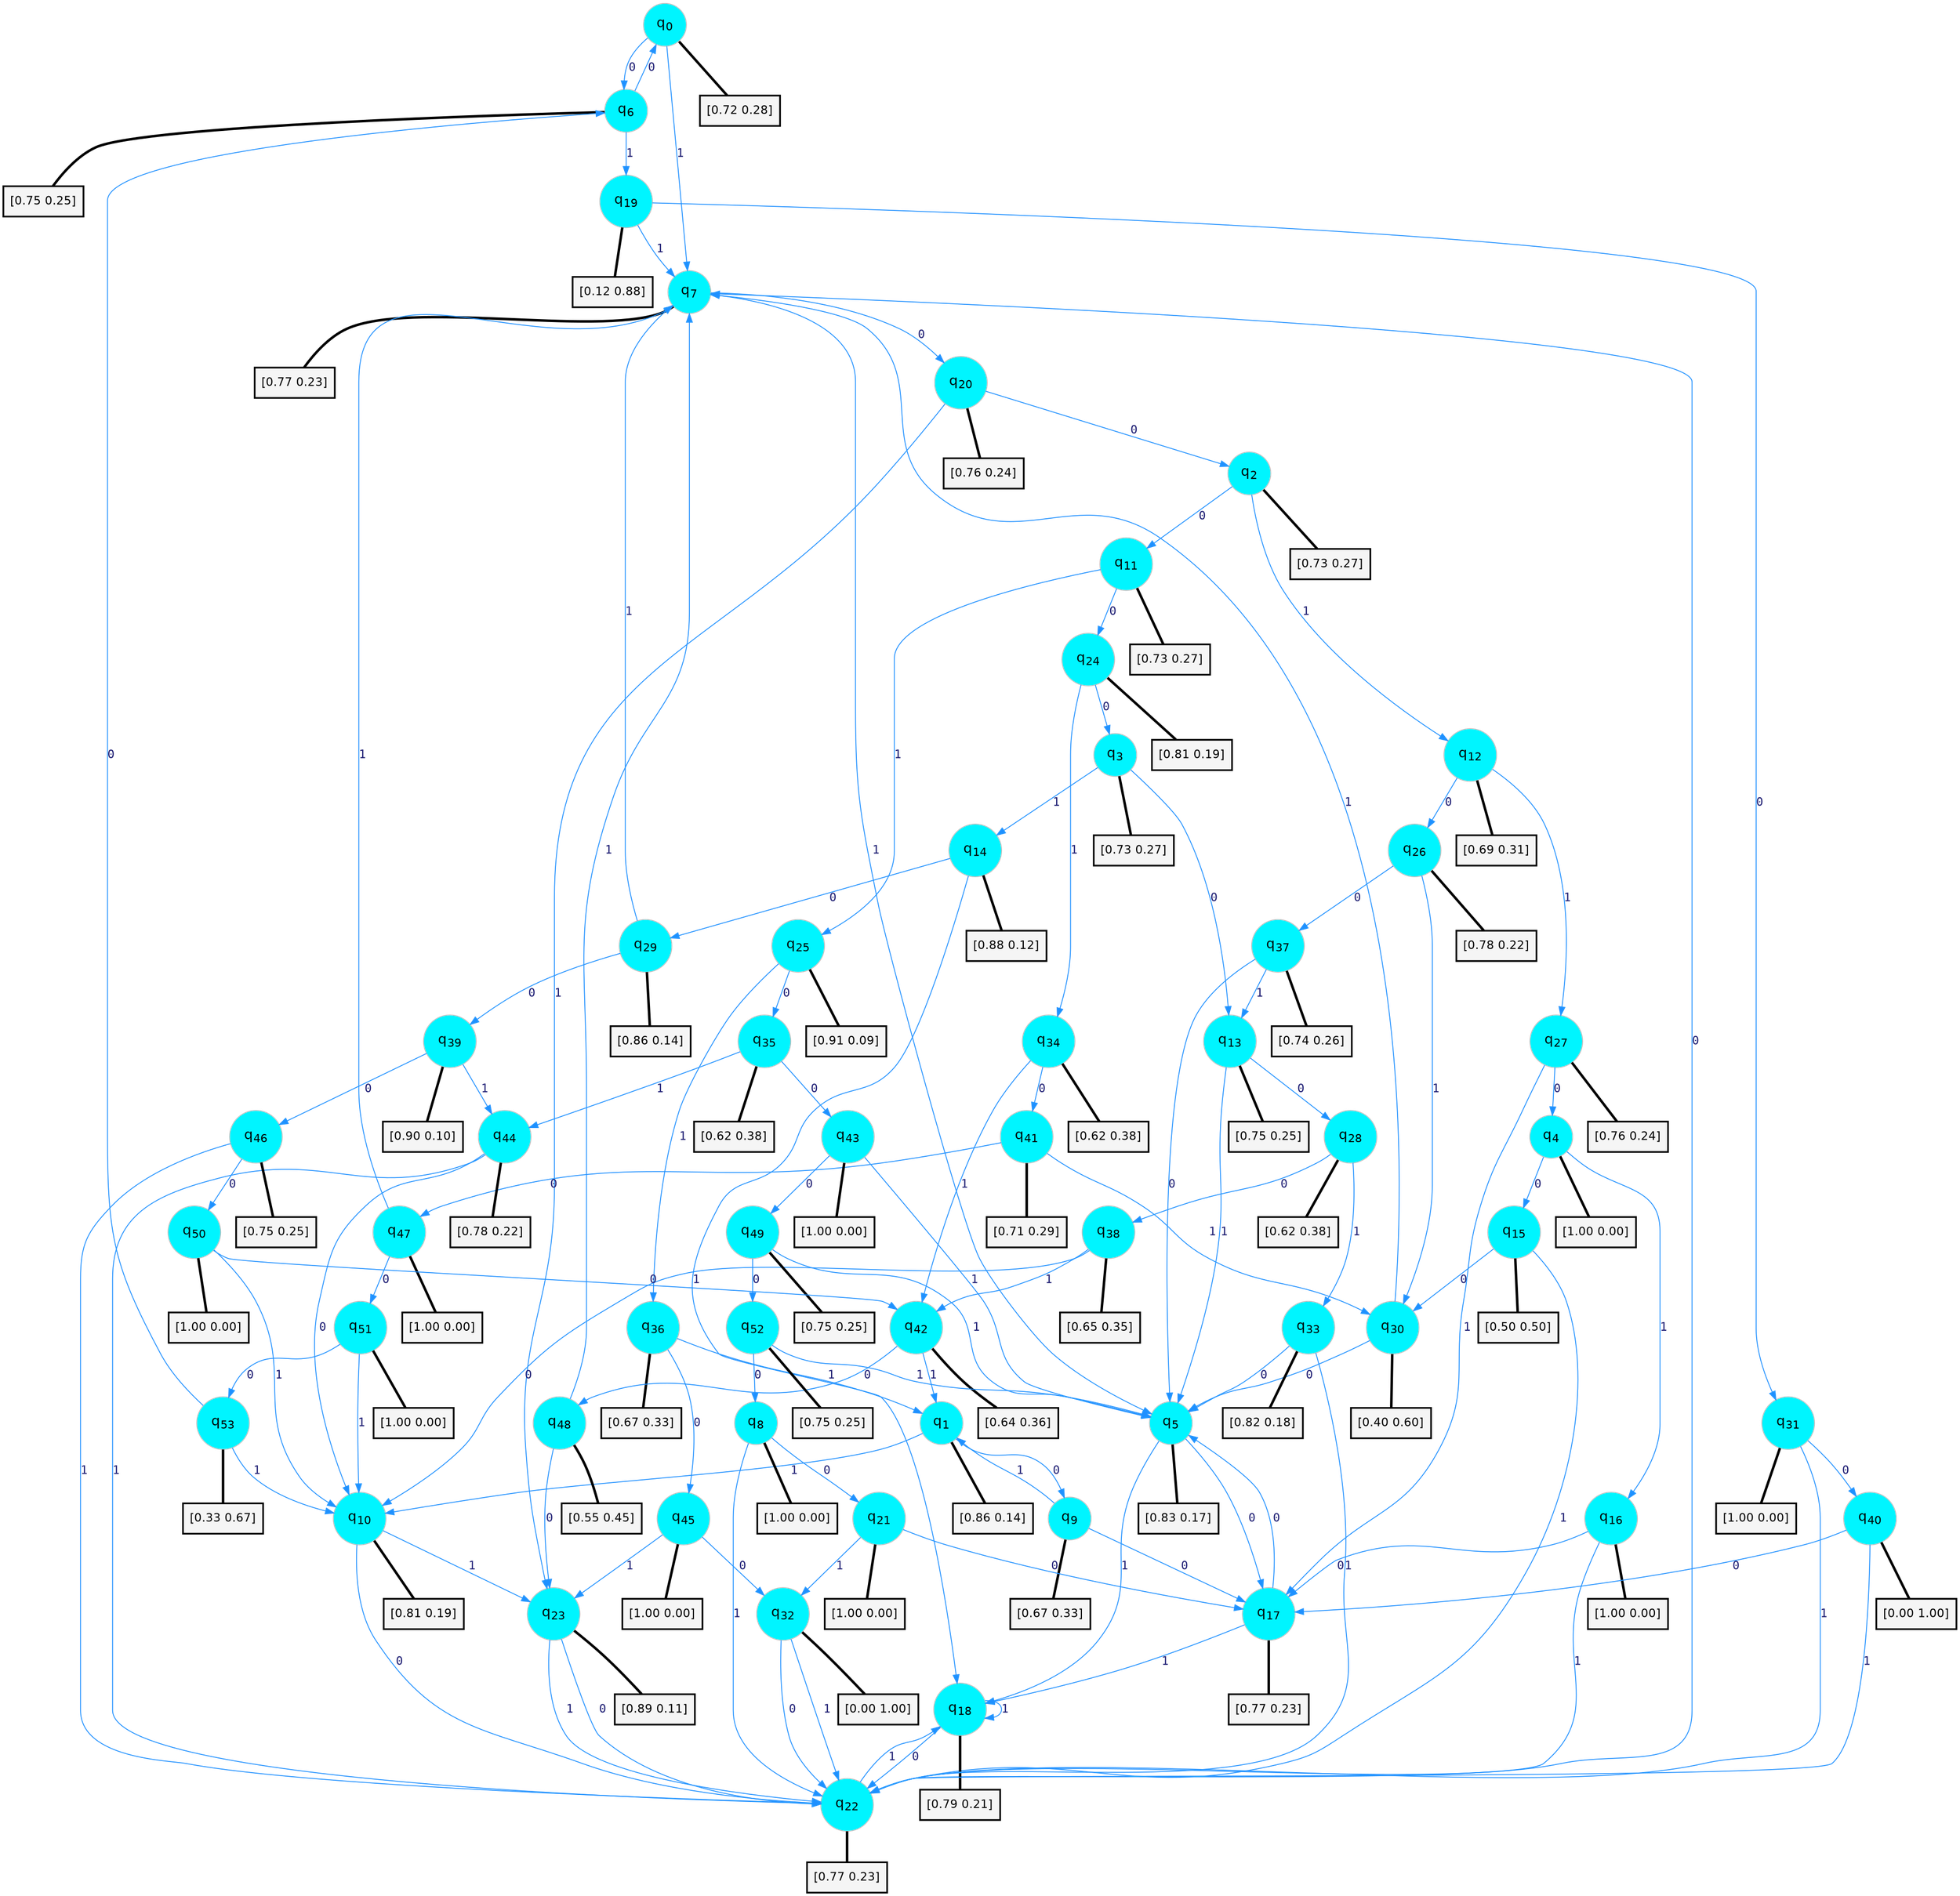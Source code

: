 digraph G {
graph [
bgcolor=transparent, dpi=300, rankdir=TD, size="40,25"];
node [
color=gray, fillcolor=turquoise1, fontcolor=black, fontname=Helvetica, fontsize=16, fontweight=bold, shape=circle, style=filled];
edge [
arrowsize=1, color=dodgerblue1, fontcolor=midnightblue, fontname=courier, fontweight=bold, penwidth=1, style=solid, weight=20];
0[label=<q<SUB>0</SUB>>];
1[label=<q<SUB>1</SUB>>];
2[label=<q<SUB>2</SUB>>];
3[label=<q<SUB>3</SUB>>];
4[label=<q<SUB>4</SUB>>];
5[label=<q<SUB>5</SUB>>];
6[label=<q<SUB>6</SUB>>];
7[label=<q<SUB>7</SUB>>];
8[label=<q<SUB>8</SUB>>];
9[label=<q<SUB>9</SUB>>];
10[label=<q<SUB>10</SUB>>];
11[label=<q<SUB>11</SUB>>];
12[label=<q<SUB>12</SUB>>];
13[label=<q<SUB>13</SUB>>];
14[label=<q<SUB>14</SUB>>];
15[label=<q<SUB>15</SUB>>];
16[label=<q<SUB>16</SUB>>];
17[label=<q<SUB>17</SUB>>];
18[label=<q<SUB>18</SUB>>];
19[label=<q<SUB>19</SUB>>];
20[label=<q<SUB>20</SUB>>];
21[label=<q<SUB>21</SUB>>];
22[label=<q<SUB>22</SUB>>];
23[label=<q<SUB>23</SUB>>];
24[label=<q<SUB>24</SUB>>];
25[label=<q<SUB>25</SUB>>];
26[label=<q<SUB>26</SUB>>];
27[label=<q<SUB>27</SUB>>];
28[label=<q<SUB>28</SUB>>];
29[label=<q<SUB>29</SUB>>];
30[label=<q<SUB>30</SUB>>];
31[label=<q<SUB>31</SUB>>];
32[label=<q<SUB>32</SUB>>];
33[label=<q<SUB>33</SUB>>];
34[label=<q<SUB>34</SUB>>];
35[label=<q<SUB>35</SUB>>];
36[label=<q<SUB>36</SUB>>];
37[label=<q<SUB>37</SUB>>];
38[label=<q<SUB>38</SUB>>];
39[label=<q<SUB>39</SUB>>];
40[label=<q<SUB>40</SUB>>];
41[label=<q<SUB>41</SUB>>];
42[label=<q<SUB>42</SUB>>];
43[label=<q<SUB>43</SUB>>];
44[label=<q<SUB>44</SUB>>];
45[label=<q<SUB>45</SUB>>];
46[label=<q<SUB>46</SUB>>];
47[label=<q<SUB>47</SUB>>];
48[label=<q<SUB>48</SUB>>];
49[label=<q<SUB>49</SUB>>];
50[label=<q<SUB>50</SUB>>];
51[label=<q<SUB>51</SUB>>];
52[label=<q<SUB>52</SUB>>];
53[label=<q<SUB>53</SUB>>];
54[label="[0.72 0.28]", shape=box,fontcolor=black, fontname=Helvetica, fontsize=14, penwidth=2, fillcolor=whitesmoke,color=black];
55[label="[0.86 0.14]", shape=box,fontcolor=black, fontname=Helvetica, fontsize=14, penwidth=2, fillcolor=whitesmoke,color=black];
56[label="[0.73 0.27]", shape=box,fontcolor=black, fontname=Helvetica, fontsize=14, penwidth=2, fillcolor=whitesmoke,color=black];
57[label="[0.73 0.27]", shape=box,fontcolor=black, fontname=Helvetica, fontsize=14, penwidth=2, fillcolor=whitesmoke,color=black];
58[label="[1.00 0.00]", shape=box,fontcolor=black, fontname=Helvetica, fontsize=14, penwidth=2, fillcolor=whitesmoke,color=black];
59[label="[0.83 0.17]", shape=box,fontcolor=black, fontname=Helvetica, fontsize=14, penwidth=2, fillcolor=whitesmoke,color=black];
60[label="[0.75 0.25]", shape=box,fontcolor=black, fontname=Helvetica, fontsize=14, penwidth=2, fillcolor=whitesmoke,color=black];
61[label="[0.77 0.23]", shape=box,fontcolor=black, fontname=Helvetica, fontsize=14, penwidth=2, fillcolor=whitesmoke,color=black];
62[label="[1.00 0.00]", shape=box,fontcolor=black, fontname=Helvetica, fontsize=14, penwidth=2, fillcolor=whitesmoke,color=black];
63[label="[0.67 0.33]", shape=box,fontcolor=black, fontname=Helvetica, fontsize=14, penwidth=2, fillcolor=whitesmoke,color=black];
64[label="[0.81 0.19]", shape=box,fontcolor=black, fontname=Helvetica, fontsize=14, penwidth=2, fillcolor=whitesmoke,color=black];
65[label="[0.73 0.27]", shape=box,fontcolor=black, fontname=Helvetica, fontsize=14, penwidth=2, fillcolor=whitesmoke,color=black];
66[label="[0.69 0.31]", shape=box,fontcolor=black, fontname=Helvetica, fontsize=14, penwidth=2, fillcolor=whitesmoke,color=black];
67[label="[0.75 0.25]", shape=box,fontcolor=black, fontname=Helvetica, fontsize=14, penwidth=2, fillcolor=whitesmoke,color=black];
68[label="[0.88 0.12]", shape=box,fontcolor=black, fontname=Helvetica, fontsize=14, penwidth=2, fillcolor=whitesmoke,color=black];
69[label="[0.50 0.50]", shape=box,fontcolor=black, fontname=Helvetica, fontsize=14, penwidth=2, fillcolor=whitesmoke,color=black];
70[label="[1.00 0.00]", shape=box,fontcolor=black, fontname=Helvetica, fontsize=14, penwidth=2, fillcolor=whitesmoke,color=black];
71[label="[0.77 0.23]", shape=box,fontcolor=black, fontname=Helvetica, fontsize=14, penwidth=2, fillcolor=whitesmoke,color=black];
72[label="[0.79 0.21]", shape=box,fontcolor=black, fontname=Helvetica, fontsize=14, penwidth=2, fillcolor=whitesmoke,color=black];
73[label="[0.12 0.88]", shape=box,fontcolor=black, fontname=Helvetica, fontsize=14, penwidth=2, fillcolor=whitesmoke,color=black];
74[label="[0.76 0.24]", shape=box,fontcolor=black, fontname=Helvetica, fontsize=14, penwidth=2, fillcolor=whitesmoke,color=black];
75[label="[1.00 0.00]", shape=box,fontcolor=black, fontname=Helvetica, fontsize=14, penwidth=2, fillcolor=whitesmoke,color=black];
76[label="[0.77 0.23]", shape=box,fontcolor=black, fontname=Helvetica, fontsize=14, penwidth=2, fillcolor=whitesmoke,color=black];
77[label="[0.89 0.11]", shape=box,fontcolor=black, fontname=Helvetica, fontsize=14, penwidth=2, fillcolor=whitesmoke,color=black];
78[label="[0.81 0.19]", shape=box,fontcolor=black, fontname=Helvetica, fontsize=14, penwidth=2, fillcolor=whitesmoke,color=black];
79[label="[0.91 0.09]", shape=box,fontcolor=black, fontname=Helvetica, fontsize=14, penwidth=2, fillcolor=whitesmoke,color=black];
80[label="[0.78 0.22]", shape=box,fontcolor=black, fontname=Helvetica, fontsize=14, penwidth=2, fillcolor=whitesmoke,color=black];
81[label="[0.76 0.24]", shape=box,fontcolor=black, fontname=Helvetica, fontsize=14, penwidth=2, fillcolor=whitesmoke,color=black];
82[label="[0.62 0.38]", shape=box,fontcolor=black, fontname=Helvetica, fontsize=14, penwidth=2, fillcolor=whitesmoke,color=black];
83[label="[0.86 0.14]", shape=box,fontcolor=black, fontname=Helvetica, fontsize=14, penwidth=2, fillcolor=whitesmoke,color=black];
84[label="[0.40 0.60]", shape=box,fontcolor=black, fontname=Helvetica, fontsize=14, penwidth=2, fillcolor=whitesmoke,color=black];
85[label="[1.00 0.00]", shape=box,fontcolor=black, fontname=Helvetica, fontsize=14, penwidth=2, fillcolor=whitesmoke,color=black];
86[label="[0.00 1.00]", shape=box,fontcolor=black, fontname=Helvetica, fontsize=14, penwidth=2, fillcolor=whitesmoke,color=black];
87[label="[0.82 0.18]", shape=box,fontcolor=black, fontname=Helvetica, fontsize=14, penwidth=2, fillcolor=whitesmoke,color=black];
88[label="[0.62 0.38]", shape=box,fontcolor=black, fontname=Helvetica, fontsize=14, penwidth=2, fillcolor=whitesmoke,color=black];
89[label="[0.62 0.38]", shape=box,fontcolor=black, fontname=Helvetica, fontsize=14, penwidth=2, fillcolor=whitesmoke,color=black];
90[label="[0.67 0.33]", shape=box,fontcolor=black, fontname=Helvetica, fontsize=14, penwidth=2, fillcolor=whitesmoke,color=black];
91[label="[0.74 0.26]", shape=box,fontcolor=black, fontname=Helvetica, fontsize=14, penwidth=2, fillcolor=whitesmoke,color=black];
92[label="[0.65 0.35]", shape=box,fontcolor=black, fontname=Helvetica, fontsize=14, penwidth=2, fillcolor=whitesmoke,color=black];
93[label="[0.90 0.10]", shape=box,fontcolor=black, fontname=Helvetica, fontsize=14, penwidth=2, fillcolor=whitesmoke,color=black];
94[label="[0.00 1.00]", shape=box,fontcolor=black, fontname=Helvetica, fontsize=14, penwidth=2, fillcolor=whitesmoke,color=black];
95[label="[0.71 0.29]", shape=box,fontcolor=black, fontname=Helvetica, fontsize=14, penwidth=2, fillcolor=whitesmoke,color=black];
96[label="[0.64 0.36]", shape=box,fontcolor=black, fontname=Helvetica, fontsize=14, penwidth=2, fillcolor=whitesmoke,color=black];
97[label="[1.00 0.00]", shape=box,fontcolor=black, fontname=Helvetica, fontsize=14, penwidth=2, fillcolor=whitesmoke,color=black];
98[label="[0.78 0.22]", shape=box,fontcolor=black, fontname=Helvetica, fontsize=14, penwidth=2, fillcolor=whitesmoke,color=black];
99[label="[1.00 0.00]", shape=box,fontcolor=black, fontname=Helvetica, fontsize=14, penwidth=2, fillcolor=whitesmoke,color=black];
100[label="[0.75 0.25]", shape=box,fontcolor=black, fontname=Helvetica, fontsize=14, penwidth=2, fillcolor=whitesmoke,color=black];
101[label="[1.00 0.00]", shape=box,fontcolor=black, fontname=Helvetica, fontsize=14, penwidth=2, fillcolor=whitesmoke,color=black];
102[label="[0.55 0.45]", shape=box,fontcolor=black, fontname=Helvetica, fontsize=14, penwidth=2, fillcolor=whitesmoke,color=black];
103[label="[0.75 0.25]", shape=box,fontcolor=black, fontname=Helvetica, fontsize=14, penwidth=2, fillcolor=whitesmoke,color=black];
104[label="[1.00 0.00]", shape=box,fontcolor=black, fontname=Helvetica, fontsize=14, penwidth=2, fillcolor=whitesmoke,color=black];
105[label="[1.00 0.00]", shape=box,fontcolor=black, fontname=Helvetica, fontsize=14, penwidth=2, fillcolor=whitesmoke,color=black];
106[label="[0.75 0.25]", shape=box,fontcolor=black, fontname=Helvetica, fontsize=14, penwidth=2, fillcolor=whitesmoke,color=black];
107[label="[0.33 0.67]", shape=box,fontcolor=black, fontname=Helvetica, fontsize=14, penwidth=2, fillcolor=whitesmoke,color=black];
0->6 [label=0];
0->7 [label=1];
0->54 [arrowhead=none, penwidth=3,color=black];
1->9 [label=0];
1->10 [label=1];
1->55 [arrowhead=none, penwidth=3,color=black];
2->11 [label=0];
2->12 [label=1];
2->56 [arrowhead=none, penwidth=3,color=black];
3->13 [label=0];
3->14 [label=1];
3->57 [arrowhead=none, penwidth=3,color=black];
4->15 [label=0];
4->16 [label=1];
4->58 [arrowhead=none, penwidth=3,color=black];
5->17 [label=0];
5->18 [label=1];
5->59 [arrowhead=none, penwidth=3,color=black];
6->0 [label=0];
6->19 [label=1];
6->60 [arrowhead=none, penwidth=3,color=black];
7->20 [label=0];
7->5 [label=1];
7->61 [arrowhead=none, penwidth=3,color=black];
8->21 [label=0];
8->22 [label=1];
8->62 [arrowhead=none, penwidth=3,color=black];
9->17 [label=0];
9->1 [label=1];
9->63 [arrowhead=none, penwidth=3,color=black];
10->22 [label=0];
10->23 [label=1];
10->64 [arrowhead=none, penwidth=3,color=black];
11->24 [label=0];
11->25 [label=1];
11->65 [arrowhead=none, penwidth=3,color=black];
12->26 [label=0];
12->27 [label=1];
12->66 [arrowhead=none, penwidth=3,color=black];
13->28 [label=0];
13->5 [label=1];
13->67 [arrowhead=none, penwidth=3,color=black];
14->29 [label=0];
14->18 [label=1];
14->68 [arrowhead=none, penwidth=3,color=black];
15->30 [label=0];
15->22 [label=1];
15->69 [arrowhead=none, penwidth=3,color=black];
16->17 [label=0];
16->22 [label=1];
16->70 [arrowhead=none, penwidth=3,color=black];
17->5 [label=0];
17->18 [label=1];
17->71 [arrowhead=none, penwidth=3,color=black];
18->22 [label=0];
18->18 [label=1];
18->72 [arrowhead=none, penwidth=3,color=black];
19->31 [label=0];
19->7 [label=1];
19->73 [arrowhead=none, penwidth=3,color=black];
20->2 [label=0];
20->23 [label=1];
20->74 [arrowhead=none, penwidth=3,color=black];
21->17 [label=0];
21->32 [label=1];
21->75 [arrowhead=none, penwidth=3,color=black];
22->7 [label=0];
22->18 [label=1];
22->76 [arrowhead=none, penwidth=3,color=black];
23->22 [label=0];
23->22 [label=1];
23->77 [arrowhead=none, penwidth=3,color=black];
24->3 [label=0];
24->34 [label=1];
24->78 [arrowhead=none, penwidth=3,color=black];
25->35 [label=0];
25->36 [label=1];
25->79 [arrowhead=none, penwidth=3,color=black];
26->37 [label=0];
26->30 [label=1];
26->80 [arrowhead=none, penwidth=3,color=black];
27->4 [label=0];
27->17 [label=1];
27->81 [arrowhead=none, penwidth=3,color=black];
28->38 [label=0];
28->33 [label=1];
28->82 [arrowhead=none, penwidth=3,color=black];
29->39 [label=0];
29->7 [label=1];
29->83 [arrowhead=none, penwidth=3,color=black];
30->5 [label=0];
30->7 [label=1];
30->84 [arrowhead=none, penwidth=3,color=black];
31->40 [label=0];
31->22 [label=1];
31->85 [arrowhead=none, penwidth=3,color=black];
32->22 [label=0];
32->22 [label=1];
32->86 [arrowhead=none, penwidth=3,color=black];
33->5 [label=0];
33->22 [label=1];
33->87 [arrowhead=none, penwidth=3,color=black];
34->41 [label=0];
34->42 [label=1];
34->88 [arrowhead=none, penwidth=3,color=black];
35->43 [label=0];
35->44 [label=1];
35->89 [arrowhead=none, penwidth=3,color=black];
36->45 [label=0];
36->1 [label=1];
36->90 [arrowhead=none, penwidth=3,color=black];
37->5 [label=0];
37->13 [label=1];
37->91 [arrowhead=none, penwidth=3,color=black];
38->10 [label=0];
38->42 [label=1];
38->92 [arrowhead=none, penwidth=3,color=black];
39->46 [label=0];
39->44 [label=1];
39->93 [arrowhead=none, penwidth=3,color=black];
40->17 [label=0];
40->22 [label=1];
40->94 [arrowhead=none, penwidth=3,color=black];
41->47 [label=0];
41->30 [label=1];
41->95 [arrowhead=none, penwidth=3,color=black];
42->48 [label=0];
42->1 [label=1];
42->96 [arrowhead=none, penwidth=3,color=black];
43->49 [label=0];
43->5 [label=1];
43->97 [arrowhead=none, penwidth=3,color=black];
44->10 [label=0];
44->22 [label=1];
44->98 [arrowhead=none, penwidth=3,color=black];
45->32 [label=0];
45->23 [label=1];
45->99 [arrowhead=none, penwidth=3,color=black];
46->50 [label=0];
46->22 [label=1];
46->100 [arrowhead=none, penwidth=3,color=black];
47->51 [label=0];
47->7 [label=1];
47->101 [arrowhead=none, penwidth=3,color=black];
48->23 [label=0];
48->7 [label=1];
48->102 [arrowhead=none, penwidth=3,color=black];
49->52 [label=0];
49->5 [label=1];
49->103 [arrowhead=none, penwidth=3,color=black];
50->42 [label=0];
50->10 [label=1];
50->104 [arrowhead=none, penwidth=3,color=black];
51->53 [label=0];
51->10 [label=1];
51->105 [arrowhead=none, penwidth=3,color=black];
52->8 [label=0];
52->5 [label=1];
52->106 [arrowhead=none, penwidth=3,color=black];
53->6 [label=0];
53->10 [label=1];
53->107 [arrowhead=none, penwidth=3,color=black];
}
